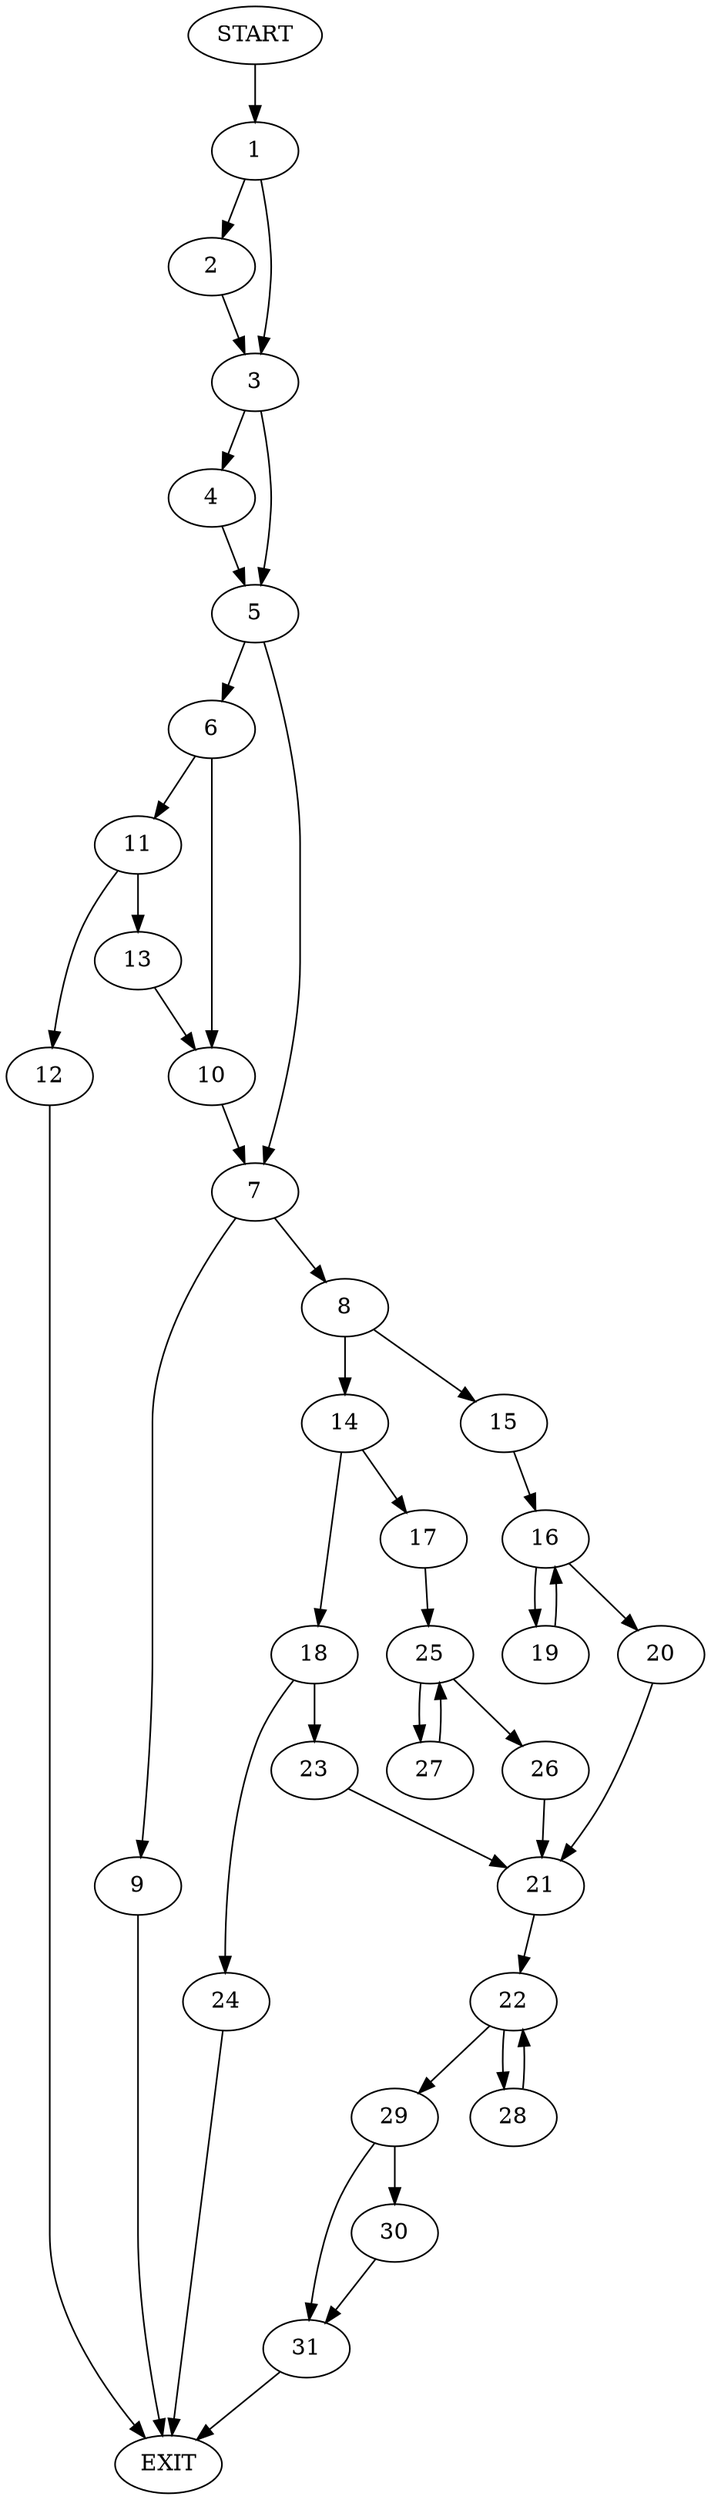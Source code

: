 digraph {
0 [label="START"]
32 [label="EXIT"]
0 -> 1
1 -> 2
1 -> 3
2 -> 3
3 -> 4
3 -> 5
4 -> 5
5 -> 6
5 -> 7
7 -> 8
7 -> 9
6 -> 10
6 -> 11
11 -> 12
11 -> 13
10 -> 7
12 -> 32
13 -> 10
8 -> 14
8 -> 15
9 -> 32
15 -> 16
14 -> 17
14 -> 18
16 -> 19
16 -> 20
20 -> 21
19 -> 16
21 -> 22
18 -> 23
18 -> 24
17 -> 25
25 -> 26
25 -> 27
26 -> 21
27 -> 25
24 -> 32
23 -> 21
22 -> 28
22 -> 29
29 -> 30
29 -> 31
28 -> 22
30 -> 31
31 -> 32
}
